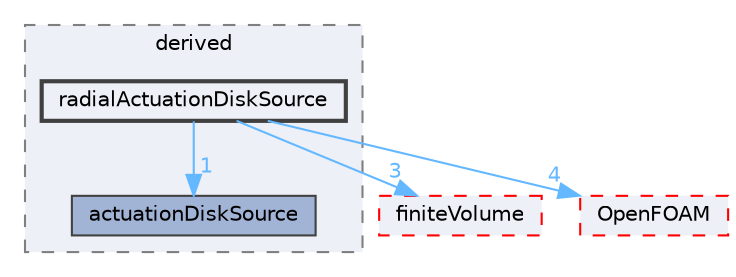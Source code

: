 digraph "src/fvOptions/sources/derived/radialActuationDiskSource"
{
 // LATEX_PDF_SIZE
  bgcolor="transparent";
  edge [fontname=Helvetica,fontsize=10,labelfontname=Helvetica,labelfontsize=10];
  node [fontname=Helvetica,fontsize=10,shape=box,height=0.2,width=0.4];
  compound=true
  subgraph clusterdir_04ada5f3e1c5f73b4b84eeccdf3d9cec {
    graph [ bgcolor="#edf0f7", pencolor="grey50", label="derived", fontname=Helvetica,fontsize=10 style="filled,dashed", URL="dir_04ada5f3e1c5f73b4b84eeccdf3d9cec.html",tooltip=""]
  dir_63e79c4eff9f105986900c564a167454 [label="actuationDiskSource", fillcolor="#a2b4d6", color="grey25", style="filled", URL="dir_63e79c4eff9f105986900c564a167454.html",tooltip=""];
  dir_d66be597edb5d919f67749898961bffa [label="radialActuationDiskSource", fillcolor="#edf0f7", color="grey25", style="filled,bold", URL="dir_d66be597edb5d919f67749898961bffa.html",tooltip=""];
  }
  dir_9bd15774b555cf7259a6fa18f99fe99b [label="finiteVolume", fillcolor="#edf0f7", color="red", style="filled,dashed", URL="dir_9bd15774b555cf7259a6fa18f99fe99b.html",tooltip=""];
  dir_c5473ff19b20e6ec4dfe5c310b3778a8 [label="OpenFOAM", fillcolor="#edf0f7", color="red", style="filled,dashed", URL="dir_c5473ff19b20e6ec4dfe5c310b3778a8.html",tooltip=""];
  dir_d66be597edb5d919f67749898961bffa->dir_63e79c4eff9f105986900c564a167454 [headlabel="1", labeldistance=1.5 headhref="dir_003165_000021.html" href="dir_003165_000021.html" color="steelblue1" fontcolor="steelblue1"];
  dir_d66be597edb5d919f67749898961bffa->dir_9bd15774b555cf7259a6fa18f99fe99b [headlabel="3", labeldistance=1.5 headhref="dir_003165_001387.html" href="dir_003165_001387.html" color="steelblue1" fontcolor="steelblue1"];
  dir_d66be597edb5d919f67749898961bffa->dir_c5473ff19b20e6ec4dfe5c310b3778a8 [headlabel="4", labeldistance=1.5 headhref="dir_003165_002695.html" href="dir_003165_002695.html" color="steelblue1" fontcolor="steelblue1"];
}
